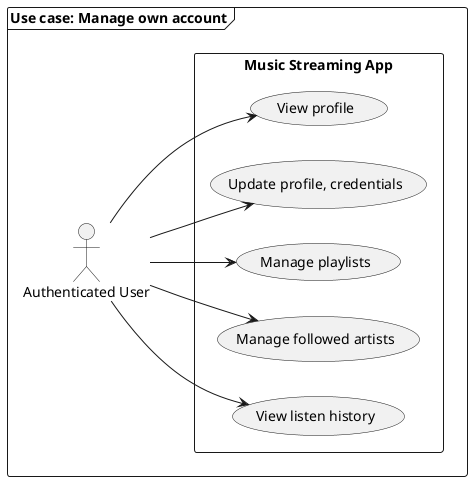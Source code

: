 @startuml

skinparam packageStyle frame
package "Use case: Manage own account"  {
    left to right direction

    :Authenticated User: as Auth

    rectangle "Music Streaming App" {
        usecase "View profile" as UC1
        usecase "Update profile, credentials" as UC2
        usecase "Manage playlists" as UC3
        usecase "Manage followed artists" as UC4
        usecase "View listen history" as UC5
    }

    Auth --> UC1
    Auth --> UC2
    Auth --> UC3
    Auth --> UC4
    Auth --> UC5
}

@enduml